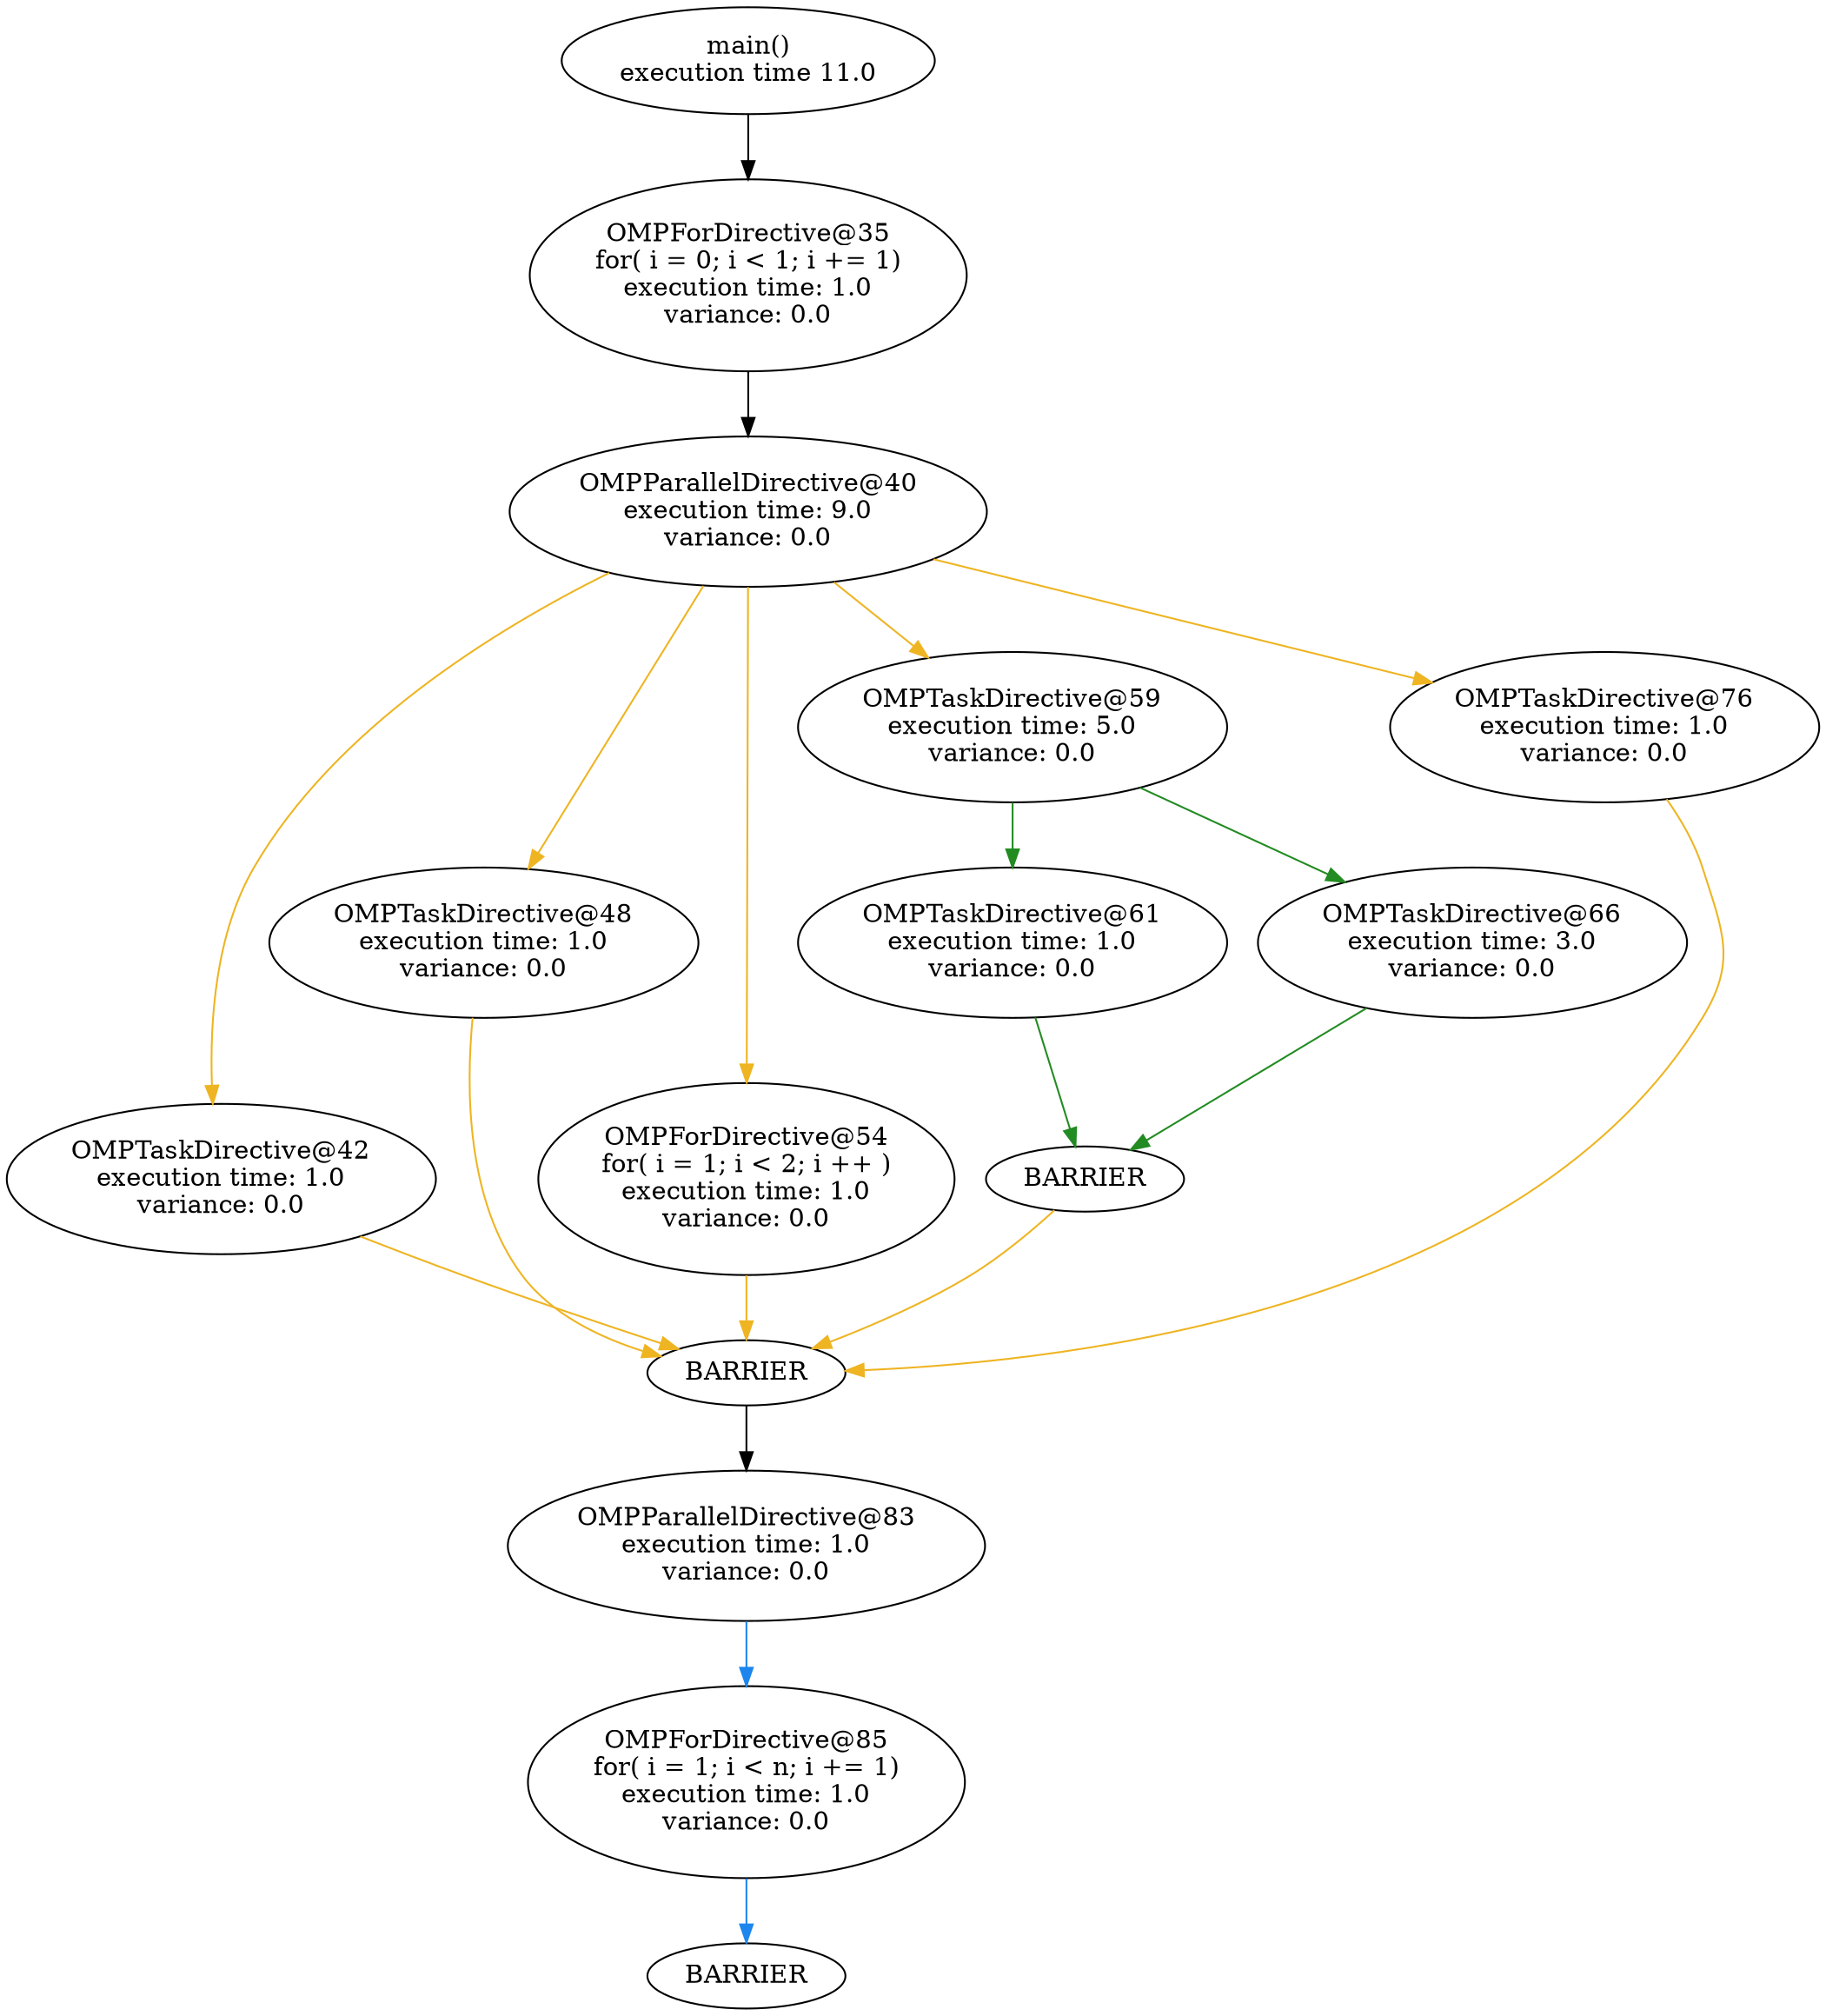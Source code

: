 digraph G {
	graph [bb="0,0,917,1110"];
	node [label="\N"];
	28	 [height=0.8171,
		label="main()\nexecution time 11.0",
		pos="376,1080",
		root=28,
		width=2.4764];
	35	 [height=1.4771,
		label="OMPForDirective@35\nfor( i = 0; i < 1; i += 1)\nexecution time: 1.0\nvariance: 0.0",
		pos="376,961",
		root=28,
		width=2.8425];
	28 -> 35	 [pos="e,376,1014.5 376,1050.4 376,1042.5 376,1033.7 376,1024.7"];
	40	 [height=1.1471,
		label="OMPParallelDirective@40\nexecution time: 9.0\nvariance: 0.0",
		pos="376,830",
		root=28,
		width=3.2896];
	35 -> 40	 [pos="e,376,871.55 376,907.53 376,899 376,890.18 376,881.69"];
	42	 [height=1.1471,
		label="OMPTaskDirective@42\nexecution time: 1.0\nvariance: 0.0",
		pos="107,459",
		root=28,
		width=2.9745];
	40 -> 42	 [color=goldenrod2,
		pos="e,102.66,500.53 308.44,795.98 249.25,763.15 166.39,706.91 125,632 104.58,595.05 101.16,546.79 102.23,510.8"];
	48	 [height=1.1471,
		label="OMPTaskDirective@48\nexecution time: 1.0\nvariance: 0.0",
		pos="241,590",
		root=28,
		width=2.9745];
	40 -> 48	 [color=goldenrod2,
		pos="e,263.5,630.66 353.56,789.43 330.2,748.25 293.59,683.72 268.51,639.5"];
	54	 [height=1.4771,
		label="OMPForDirective@54\nfor( i = 1; i < 2; i ++ )\nexecution time: 1.0\nvariance: 0.0",
		pos="375,459",
		root=28,
		width=2.8384];
	40 -> 54	 [color=goldenrod2,
		pos="e,375.14,512.46 375.89,788.46 375.72,724.26 375.38,598.75 375.17,522.83"];
	59	 [height=1.1471,
		label="OMPTaskDirective@59\nexecution time: 5.0\nvariance: 0.0",
		pos="511,710",
		root=28,
		width=2.9745];
	40 -> 59	 [color=goldenrod2,
		pos="e,468.32,748.3 419.09,791.34 432.25,779.84 446.83,767.09 460.44,755.19"];
	76	 [height=1.1471,
		label="OMPTaskDirective@76\nexecution time: 1.0\nvariance: 0.0",
		pos="810,710",
		root=28,
		width=2.9745];
	40 -> 76	 [color=goldenrod2,
		pos="e,723.63,734.48 468.04,803.98 540.31,784.33 640.64,757.05 713.93,737.12"];
	"40_end"	 [height=0.5,
		label=BARRIER,
		pos="375,352",
		root=28,
		width=1.4568];
	42 -> "40_end"	 [color=goldenrod2,
		pos="e,339.39,365.31 176.73,427.5 193.75,420.27 211.97,412.71 229,406 262.58,392.76 300.97,378.87 329.95,368.64"];
	83	 [height=1.1471,
		label="OMPParallelDirective@83\nexecution time: 1.0\nvariance: 0.0",
		pos="375,256",
		root=28,
		width=3.2896];
	"40_end" -> 83	 [pos="e,375,297.55 375,333.76 375,326.29 375,317.11 375,307.73"];
	48 -> "40_end"	 [color=goldenrod2,
		pos="e,332.33,362.61 235.63,548.62 232.53,508.64 234.02,447.54 264,406 278.04,386.55 301.12,373.97 322.61,365.97"];
	54 -> "40_end"	 [color=goldenrod2,
		pos="e,375,370.46 375,405.81 375,397.13 375,388.44 375,380.69"];
	61	 [height=1.1471,
		label="OMPTaskDirective@61\nexecution time: 1.0\nvariance: 0.0",
		pos="511,590",
		root=28,
		width=2.9745];
	59 -> 61	 [color=forestgreen,
		pos="e,511,631.68 511,668.39 511,659.86 511,650.76 511,641.91"];
	66	 [height=1.1471,
		label="OMPTaskDirective@66\nexecution time: 3.0\nvariance: 0.0",
		pos="743,590",
		root=28,
		width=2.9745];
	59 -> 66	 [color=forestgreen,
		pos="e,679.44,623.33 574.7,676.6 604.37,661.51 639.81,643.48 670.5,627.87"];
	"59_end"	 [height=0.5,
		label=BARRIER,
		pos="548,459",
		root=28,
		width=1.4568];
	61 -> "59_end"	 [color=forestgreen,
		pos="e,543.09,477.12 522.5,548.89 528.29,528.74 535.14,504.85 540.28,486.92"];
	"59_end" -> "40_end"	 [color=goldenrod2,
		pos="e,408.21,366.24 531.02,441.73 519.05,430.78 502.3,416.49 486,406 464.51,392.17 438.85,379.69 417.62,370.32"];
	66 -> "59_end"	 [color=forestgreen,
		pos="e,571.04,475.24 689.97,553.92 654.56,530.49 609.18,500.48 579.39,480.76"];
	76 -> "40_end"	 [color=goldenrod2,
		pos="e,427.17,354.8 840.57,670.34 848.09,658.67 855.1,645.39 859,632 869.44,596.16 877.78,580.27 859,548 772.36,399.15 547.47,363.84 \
437.45,355.52"];
	85	 [height=1.4771,
		label="OMPForDirective@85\nfor( i = 1; i < n; i += 1)\nexecution time: 1.0\nvariance: 0.0",
		pos="375,125",
		root=28,
		width=2.8425];
	83 -> 85	 [color=dodgerblue2,
		pos="e,375,178.64 375,214.54 375,206.36 375,197.58 375,188.84"];
	"83_end"	 [height=0.5,
		label=BARRIER,
		pos="375,18",
		root=28,
		width=1.4568];
	85 -> "83_end"	 [color=dodgerblue2,
		pos="e,375,36.46 375,71.808 375,63.132 375,54.445 375,46.694"];
}

